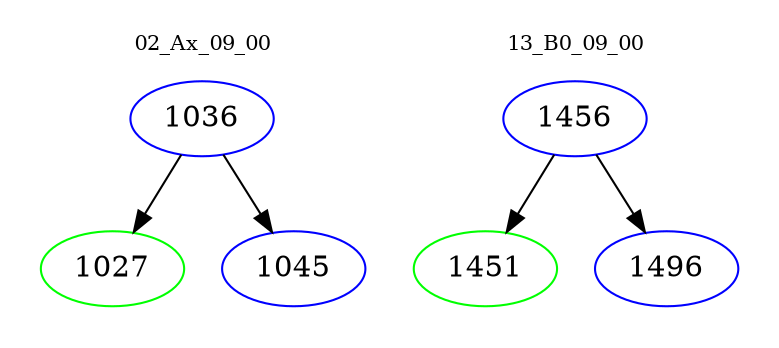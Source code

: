 digraph{
subgraph cluster_0 {
color = white
label = "02_Ax_09_00";
fontsize=10;
T0_1036 [label="1036", color="blue"]
T0_1036 -> T0_1027 [color="black"]
T0_1027 [label="1027", color="green"]
T0_1036 -> T0_1045 [color="black"]
T0_1045 [label="1045", color="blue"]
}
subgraph cluster_1 {
color = white
label = "13_B0_09_00";
fontsize=10;
T1_1456 [label="1456", color="blue"]
T1_1456 -> T1_1451 [color="black"]
T1_1451 [label="1451", color="green"]
T1_1456 -> T1_1496 [color="black"]
T1_1496 [label="1496", color="blue"]
}
}
